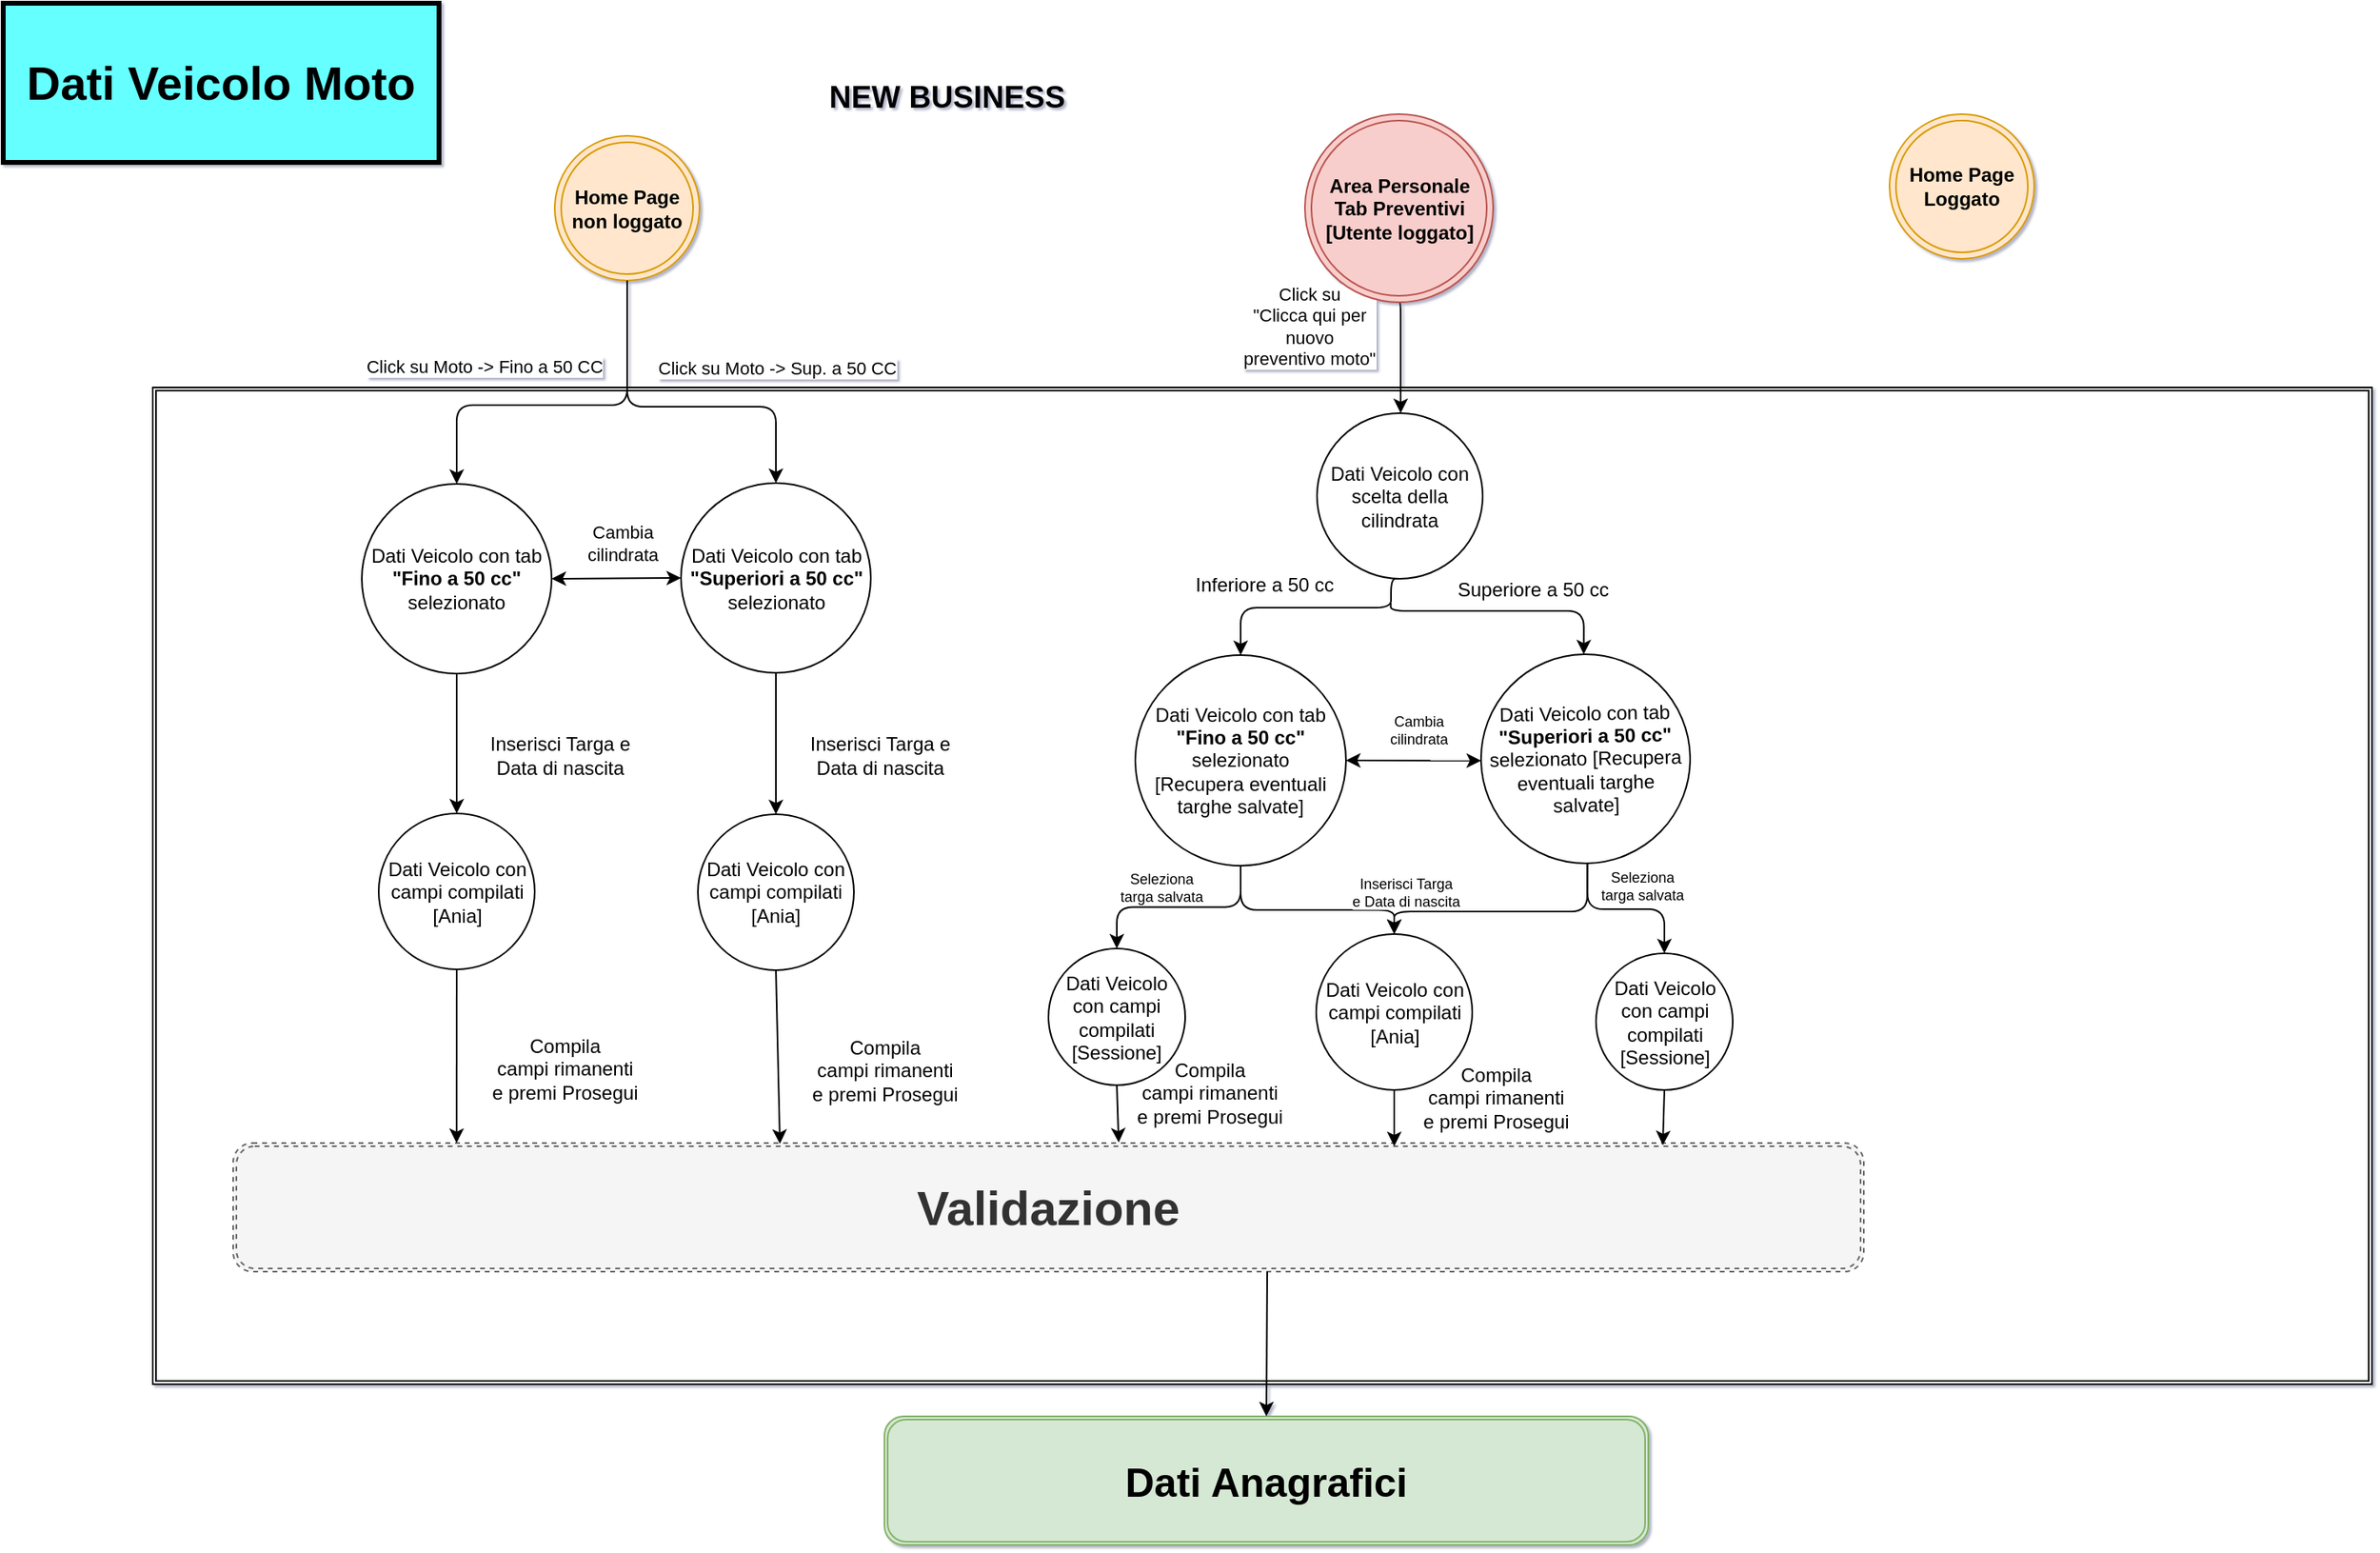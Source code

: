 <mxfile version="10.6.7" type="github"><diagram id="JJi0atK4ak9QtX_G3xx3" name="Page-1"><mxGraphModel dx="2568" dy="584" grid="0" gridSize="10" guides="1" tooltips="1" connect="1" arrows="1" fold="1" page="1" pageScale="1" pageWidth="1654" pageHeight="1169" background="none" math="0" shadow="1"><root><mxCell id="0"/><mxCell id="1" parent="0"/><mxCell id="fJAn6QZTrk5kd5fj208G-4" value="" style="shape=ext;double=1;rounded=0;whiteSpace=wrap;html=1;" parent="1" vertex="1"><mxGeometry x="-1520" y="254" width="1380" height="620" as="geometry"/></mxCell><mxCell id="fJAn6QZTrk5kd5fj208G-1" value="&lt;b&gt;Home Page&lt;br&gt;non loggato&lt;/b&gt;&lt;br&gt;" style="ellipse;shape=doubleEllipse;whiteSpace=wrap;html=1;aspect=fixed;fillColor=#ffe6cc;strokeColor=#d79b00;" parent="1" vertex="1"><mxGeometry x="-1270" y="97.5" width="90" height="90" as="geometry"/></mxCell><mxCell id="fJAn6QZTrk5kd5fj208G-5" value="Dati Veicolo con tab &lt;b&gt;&quot;Fino a 50 cc&quot; &lt;/b&gt;selezionato&lt;br&gt;" style="ellipse;whiteSpace=wrap;html=1;aspect=fixed;" parent="1" vertex="1"><mxGeometry x="-1390" y="314" width="118" height="118" as="geometry"/></mxCell><mxCell id="cSpS1H4KltPHv6ZelQDa-6" value="Dati Veicolo con scelta della cilindrata&lt;br&gt;" style="ellipse;whiteSpace=wrap;html=1;aspect=fixed;" parent="1" vertex="1"><mxGeometry x="-796" y="270" width="103" height="103" as="geometry"/></mxCell><mxCell id="cSpS1H4KltPHv6ZelQDa-8" value="&lt;b&gt;&lt;font style=&quot;font-size: 19px&quot;&gt;NEW BUSINESS&lt;/font&gt;&lt;/b&gt;" style="text;html=1;strokeColor=none;fillColor=none;align=center;verticalAlign=middle;whiteSpace=wrap;rounded=0;" parent="1" vertex="1"><mxGeometry x="-1118" y="64" width="184" height="20" as="geometry"/></mxCell><mxCell id="cSpS1H4KltPHv6ZelQDa-27" value="&lt;b&gt;&lt;font style=&quot;font-size: 30px&quot;&gt;Validazione&lt;/font&gt;&lt;/b&gt;" style="shape=ext;double=1;rounded=1;whiteSpace=wrap;html=1;strokeColor=#666666;dashed=1;shadow=0;glass=0;comic=0;fillColor=#f5f5f5;fontColor=#333333;" parent="1" vertex="1"><mxGeometry x="-1470" y="724" width="1014" height="80" as="geometry"/></mxCell><mxCell id="cSpS1H4KltPHv6ZelQDa-28" value="" style="endArrow=classic;html=1;exitX=0.5;exitY=1;exitDx=0;exitDy=0;entryX=0.5;entryY=0;entryDx=0;entryDy=0;" parent="1" source="fJAn6QZTrk5kd5fj208G-5" target="19JvDWEXzMYu1qSVctNN-4" edge="1"><mxGeometry width="50" height="50" relative="1" as="geometry"><mxPoint x="-1355" y="594.5" as="sourcePoint"/><mxPoint x="-1374" y="700" as="targetPoint"/></mxGeometry></mxCell><mxCell id="cSpS1H4KltPHv6ZelQDa-29" value="Inserisci Targa e &lt;br&gt;Data di nascita" style="text;html=1;resizable=0;points=[];align=center;verticalAlign=middle;labelBackgroundColor=#ffffff;" parent="cSpS1H4KltPHv6ZelQDa-28" vertex="1" connectable="0"><mxGeometry x="-0.075" y="2" relative="1" as="geometry"><mxPoint x="62" y="11" as="offset"/></mxGeometry></mxCell><mxCell id="cSpS1H4KltPHv6ZelQDa-32" value="" style="endArrow=classic;html=1;exitX=0.5;exitY=1;exitDx=0;exitDy=0;edgeStyle=orthogonalEdgeStyle;entryX=0.5;entryY=0;entryDx=0;entryDy=0;" parent="1" source="cSpS1H4KltPHv6ZelQDa-6" target="JfOugRSdUEB6alHewF7S-2" edge="1"><mxGeometry width="50" height="50" relative="1" as="geometry"><mxPoint x="-784" y="433" as="sourcePoint"/><mxPoint x="-800" y="473.833" as="targetPoint"/><Array as="points"><mxPoint x="-750" y="391"/><mxPoint x="-843" y="391"/></Array></mxGeometry></mxCell><mxCell id="cSpS1H4KltPHv6ZelQDa-33" value="Inferiore a 50 cc" style="text;html=1;resizable=0;points=[];align=center;verticalAlign=middle;labelBackgroundColor=#ffffff;" parent="cSpS1H4KltPHv6ZelQDa-32" vertex="1" connectable="0"><mxGeometry x="-0.075" y="2" relative="1" as="geometry"><mxPoint x="-35" y="-16.5" as="offset"/></mxGeometry></mxCell><mxCell id="cSpS1H4KltPHv6ZelQDa-40" value="&lt;b&gt;&lt;font style=&quot;font-size: 25px&quot;&gt;Dati Anagrafici&lt;/font&gt;&lt;/b&gt;" style="shape=ext;double=1;rounded=1;whiteSpace=wrap;html=1;fillColor=#d5e8d4;strokeColor=#82b366;" parent="1" vertex="1"><mxGeometry x="-1065" y="894" width="475" height="80" as="geometry"/></mxCell><mxCell id="cSpS1H4KltPHv6ZelQDa-41" value="" style="endArrow=classic;html=1;entryX=0.5;entryY=0;entryDx=0;entryDy=0;" parent="1" target="cSpS1H4KltPHv6ZelQDa-40" edge="1"><mxGeometry width="50" height="50" relative="1" as="geometry"><mxPoint x="-827" y="804" as="sourcePoint"/><mxPoint x="-960" y="814" as="targetPoint"/></mxGeometry></mxCell><mxCell id="ZWPn5U4pZdqaBpn7iLRA-13" value="" style="endArrow=classic;html=1;exitX=0.5;exitY=1;exitDx=0;exitDy=0;edgeStyle=orthogonalEdgeStyle;entryX=0.5;entryY=0;entryDx=0;entryDy=0;" parent="1" target="JfOugRSdUEB6alHewF7S-3" edge="1"><mxGeometry width="50" height="50" relative="1" as="geometry"><mxPoint x="-750.167" y="388" as="sourcePoint"/><mxPoint x="-676" y="458" as="targetPoint"/><Array as="points"><mxPoint x="-750" y="393"/><mxPoint x="-630" y="393"/></Array></mxGeometry></mxCell><mxCell id="ZWPn5U4pZdqaBpn7iLRA-14" value="Superiore a 50 cc" style="text;html=1;resizable=0;points=[];align=center;verticalAlign=middle;labelBackgroundColor=#ffffff;" parent="ZWPn5U4pZdqaBpn7iLRA-13" vertex="1" connectable="0"><mxGeometry x="-0.075" y="2" relative="1" as="geometry"><mxPoint x="22" y="-11" as="offset"/></mxGeometry></mxCell><mxCell id="ZWPn5U4pZdqaBpn7iLRA-20" value="&lt;b&gt;&lt;font style=&quot;font-size: 29px&quot;&gt;Dati Veicolo Moto&lt;/font&gt;&lt;/b&gt;" style="text;html=1;strokeColor=#000000;fillColor=#66FFFF;align=center;verticalAlign=middle;whiteSpace=wrap;rounded=0;shadow=0;glass=0;comic=0;strokeWidth=3;" parent="1" vertex="1"><mxGeometry x="-1613" y="15" width="271" height="99" as="geometry"/></mxCell><mxCell id="19JvDWEXzMYu1qSVctNN-3" value="Click su Moto -&amp;gt; Fino a 50 CC" style="endArrow=classic;html=1;labelBackgroundColor=#ffffff;strokeColor=#000000;fontColor=#000000;exitX=0.5;exitY=1;exitDx=0;exitDy=0;entryX=0.5;entryY=0;entryDx=0;entryDy=0;edgeStyle=orthogonalEdgeStyle;" parent="1" source="fJAn6QZTrk5kd5fj208G-1" target="fJAn6QZTrk5kd5fj208G-5" edge="1"><mxGeometry x="0.435" y="-24" width="50" height="50" relative="1" as="geometry"><mxPoint x="-1402" y="223" as="sourcePoint"/><mxPoint x="-1396" y="193" as="targetPoint"/><mxPoint as="offset"/><Array as="points"><mxPoint x="-1225" y="265"/><mxPoint x="-1331" y="265"/></Array></mxGeometry></mxCell><mxCell id="19JvDWEXzMYu1qSVctNN-4" value="Dati Veicolo con campi compilati [Ania]" style="ellipse;whiteSpace=wrap;html=1;aspect=fixed;fontColor=#000000;" parent="1" vertex="1"><mxGeometry x="-1379.5" y="519" width="97" height="97" as="geometry"/></mxCell><mxCell id="19JvDWEXzMYu1qSVctNN-5" value="" style="endArrow=classic;html=1;exitX=0.5;exitY=1;exitDx=0;exitDy=0;entryX=0.137;entryY=0;entryDx=0;entryDy=0;entryPerimeter=0;" parent="1" source="19JvDWEXzMYu1qSVctNN-4" target="cSpS1H4KltPHv6ZelQDa-27" edge="1"><mxGeometry width="50" height="50" relative="1" as="geometry"><mxPoint x="-1075" y="454" as="sourcePoint"/><mxPoint x="-1072" y="731" as="targetPoint"/></mxGeometry></mxCell><mxCell id="19JvDWEXzMYu1qSVctNN-6" value="Compila &lt;br&gt;campi rimanenti &lt;br&gt;e premi Prosegui" style="text;html=1;resizable=0;points=[];align=center;verticalAlign=middle;labelBackgroundColor=#ffffff;" parent="19JvDWEXzMYu1qSVctNN-5" vertex="1" connectable="0"><mxGeometry x="-0.317" y="-4" relative="1" as="geometry"><mxPoint x="70.5" y="25" as="offset"/></mxGeometry></mxCell><mxCell id="19JvDWEXzMYu1qSVctNN-7" value="Dati Veicolo con tab &lt;b&gt;&quot;Superiori a 50 cc&quot; &lt;/b&gt;selezionato&lt;br&gt;" style="ellipse;whiteSpace=wrap;html=1;aspect=fixed;" parent="1" vertex="1"><mxGeometry x="-1191.5" y="313.5" width="118" height="118" as="geometry"/></mxCell><mxCell id="19JvDWEXzMYu1qSVctNN-8" value="" style="endArrow=classic;html=1;exitX=0.5;exitY=1;exitDx=0;exitDy=0;entryX=0.5;entryY=0;entryDx=0;entryDy=0;" parent="1" source="19JvDWEXzMYu1qSVctNN-7" target="19JvDWEXzMYu1qSVctNN-11" edge="1"><mxGeometry width="50" height="50" relative="1" as="geometry"><mxPoint x="-1205" y="595" as="sourcePoint"/><mxPoint x="-1224" y="700.5" as="targetPoint"/></mxGeometry></mxCell><mxCell id="19JvDWEXzMYu1qSVctNN-9" value="Inserisci Targa e &lt;br&gt;Data di nascita" style="text;html=1;resizable=0;points=[];align=center;verticalAlign=middle;labelBackgroundColor=#ffffff;" parent="19JvDWEXzMYu1qSVctNN-8" vertex="1" connectable="0"><mxGeometry x="-0.075" y="2" relative="1" as="geometry"><mxPoint x="62" y="11" as="offset"/></mxGeometry></mxCell><mxCell id="19JvDWEXzMYu1qSVctNN-10" value="Click su Moto -&amp;gt; Sup. a 50 CC" style="endArrow=classic;html=1;labelBackgroundColor=#ffffff;strokeColor=#000000;fontColor=#000000;exitX=0.5;exitY=1;exitDx=0;exitDy=0;entryX=0.5;entryY=0;entryDx=0;entryDy=0;edgeStyle=orthogonalEdgeStyle;" parent="1" source="fJAn6QZTrk5kd5fj208G-1" target="19JvDWEXzMYu1qSVctNN-7" edge="1"><mxGeometry x="0.564" y="24" width="50" height="50" relative="1" as="geometry"><mxPoint x="-1103" y="188" as="sourcePoint"/><mxPoint x="-1274" y="193" as="targetPoint"/><mxPoint x="-24" y="-24" as="offset"/><Array as="points"><mxPoint x="-1225" y="266"/><mxPoint x="-1132" y="266"/></Array></mxGeometry></mxCell><mxCell id="19JvDWEXzMYu1qSVctNN-11" value="Dati Veicolo con campi compilati [Ania]" style="ellipse;whiteSpace=wrap;html=1;aspect=fixed;fontColor=#000000;" parent="1" vertex="1"><mxGeometry x="-1181" y="519.5" width="97" height="97" as="geometry"/></mxCell><mxCell id="19JvDWEXzMYu1qSVctNN-12" value="" style="endArrow=classic;html=1;exitX=0.5;exitY=1;exitDx=0;exitDy=0;entryX=0.308;entryY=0;entryDx=0;entryDy=0;entryPerimeter=0;" parent="1" source="19JvDWEXzMYu1qSVctNN-11" edge="1"><mxGeometry width="50" height="50" relative="1" as="geometry"><mxPoint x="-925" y="454.5" as="sourcePoint"/><mxPoint x="-1130" y="724.5" as="targetPoint"/></mxGeometry></mxCell><mxCell id="19JvDWEXzMYu1qSVctNN-13" value="Compila &lt;br&gt;campi rimanenti &lt;br&gt;e premi Prosegui" style="text;html=1;resizable=0;points=[];align=center;verticalAlign=middle;labelBackgroundColor=#ffffff;" parent="19JvDWEXzMYu1qSVctNN-12" vertex="1" connectable="0"><mxGeometry x="-0.317" y="-4" relative="1" as="geometry"><mxPoint x="70.5" y="25" as="offset"/></mxGeometry></mxCell><mxCell id="19JvDWEXzMYu1qSVctNN-17" value="Cambia &lt;br&gt;cilindrata" style="endArrow=classic;startArrow=classic;html=1;labelBackgroundColor=#ffffff;strokeColor=#000000;fontColor=#000000;entryX=0;entryY=0.5;entryDx=0;entryDy=0;exitX=1;exitY=0.5;exitDx=0;exitDy=0;" parent="1" source="fJAn6QZTrk5kd5fj208G-5" target="19JvDWEXzMYu1qSVctNN-7" edge="1"><mxGeometry x="0.104" y="22" width="50" height="50" relative="1" as="geometry"><mxPoint x="-1256" y="407" as="sourcePoint"/><mxPoint x="-1206" y="357" as="targetPoint"/><mxPoint as="offset"/></mxGeometry></mxCell><mxCell id="JfOugRSdUEB6alHewF7S-2" value="Dati Veicolo con tab &lt;b&gt;&quot;Fino a 50 cc&quot; &lt;/b&gt;selezionato&lt;br&gt;[Recupera eventuali targhe salvate]&lt;br&gt;" style="ellipse;whiteSpace=wrap;html=1;aspect=fixed;" vertex="1" parent="1"><mxGeometry x="-909" y="420.5" width="131" height="131" as="geometry"/></mxCell><mxCell id="JfOugRSdUEB6alHewF7S-3" value="Dati Veicolo con tab &lt;b&gt;&quot;Superiori a 50 cc&quot; &lt;/b&gt;selezionato [Recupera eventuali targhe salvate]&lt;br&gt;" style="ellipse;whiteSpace=wrap;html=1;aspect=fixed;rotation=-1;" vertex="1" parent="1"><mxGeometry x="-694" y="420" width="130" height="130" as="geometry"/></mxCell><mxCell id="JfOugRSdUEB6alHewF7S-5" value="" style="endArrow=classic;html=1;exitX=0.5;exitY=1;exitDx=0;exitDy=0;entryX=0.5;entryY=0;entryDx=0;entryDy=0;edgeStyle=orthogonalEdgeStyle;" edge="1" parent="1" target="JfOugRSdUEB6alHewF7S-7" source="JfOugRSdUEB6alHewF7S-2"><mxGeometry width="50" height="50" relative="1" as="geometry"><mxPoint x="-1032.667" y="417.333" as="sourcePoint"/><mxPoint x="-1124" y="686.5" as="targetPoint"/><Array as="points"><mxPoint x="-843" y="579"/><mxPoint x="-748" y="579"/></Array></mxGeometry></mxCell><mxCell id="JfOugRSdUEB6alHewF7S-6" value="Inserisci Targa &lt;br&gt;e Data di nascita" style="text;html=1;resizable=0;points=[];align=center;verticalAlign=middle;labelBackgroundColor=#ffffff;spacing=2;fontSize=9;" vertex="1" connectable="0" parent="JfOugRSdUEB6alHewF7S-5"><mxGeometry x="-0.075" y="2" relative="1" as="geometry"><mxPoint x="65.5" y="-9.5" as="offset"/></mxGeometry></mxCell><mxCell id="JfOugRSdUEB6alHewF7S-8" value="" style="endArrow=classic;html=1;exitX=0.5;exitY=1;exitDx=0;exitDy=0;" edge="1" parent="1" source="JfOugRSdUEB6alHewF7S-7"><mxGeometry width="50" height="50" relative="1" as="geometry"><mxPoint x="-825" y="440.5" as="sourcePoint"/><mxPoint x="-748" y="726" as="targetPoint"/></mxGeometry></mxCell><mxCell id="JfOugRSdUEB6alHewF7S-9" value="Compila &lt;br&gt;campi rimanenti &lt;br&gt;e premi Prosegui" style="text;html=1;resizable=0;points=[];align=center;verticalAlign=middle;labelBackgroundColor=#ffffff;" vertex="1" connectable="0" parent="JfOugRSdUEB6alHewF7S-8"><mxGeometry x="-0.317" y="-4" relative="1" as="geometry"><mxPoint x="67" y="-7" as="offset"/></mxGeometry></mxCell><mxCell id="JfOugRSdUEB6alHewF7S-12" value="" style="endArrow=classic;html=1;labelBackgroundColor=#ffffff;strokeColor=#000000;fontColor=#000000;exitX=0.5;exitY=1;exitDx=0;exitDy=0;entryX=0.5;entryY=0;entryDx=0;entryDy=0;edgeStyle=orthogonalEdgeStyle;" edge="1" parent="1" source="JfOugRSdUEB6alHewF7S-3" target="JfOugRSdUEB6alHewF7S-7"><mxGeometry width="50" height="50" relative="1" as="geometry"><mxPoint x="-643" y="646" as="sourcePoint"/><mxPoint x="-593" y="596" as="targetPoint"/><Array as="points"><mxPoint x="-627" y="580"/><mxPoint x="-748" y="580"/></Array></mxGeometry></mxCell><mxCell id="JfOugRSdUEB6alHewF7S-7" value="Dati Veicolo con campi compilati [Ania]" style="ellipse;whiteSpace=wrap;html=1;aspect=fixed;fontColor=#000000;" vertex="1" parent="1"><mxGeometry x="-796.5" y="594" width="97" height="97" as="geometry"/></mxCell><mxCell id="JfOugRSdUEB6alHewF7S-13" value="Cambia&lt;br&gt;cilindrata&lt;br&gt;" style="endArrow=classic;startArrow=classic;html=1;labelBackgroundColor=#ffffff;strokeColor=#000000;fontSize=9;fontColor=#000000;exitX=1;exitY=0.5;exitDx=0;exitDy=0;entryX=0;entryY=0.5;entryDx=0;entryDy=0;" edge="1" parent="1" source="JfOugRSdUEB6alHewF7S-2" target="JfOugRSdUEB6alHewF7S-3"><mxGeometry x="0.077" y="19" width="50" height="50" relative="1" as="geometry"><mxPoint x="-759" y="551" as="sourcePoint"/><mxPoint x="-709" y="501" as="targetPoint"/><mxPoint as="offset"/></mxGeometry></mxCell><mxCell id="JfOugRSdUEB6alHewF7S-14" value="" style="endArrow=classic;html=1;labelBackgroundColor=#ffffff;strokeColor=#000000;fontSize=9;fontColor=#000000;exitX=0.5;exitY=1;exitDx=0;exitDy=0;entryX=0.5;entryY=0;entryDx=0;entryDy=0;edgeStyle=orthogonalEdgeStyle;" edge="1" parent="1" source="JfOugRSdUEB6alHewF7S-2" target="JfOugRSdUEB6alHewF7S-15"><mxGeometry width="50" height="50" relative="1" as="geometry"><mxPoint x="-891" y="634" as="sourcePoint"/><mxPoint x="-841" y="576" as="targetPoint"/></mxGeometry></mxCell><mxCell id="JfOugRSdUEB6alHewF7S-16" value="Seleziona &lt;br&gt;targa salvata" style="text;html=1;resizable=0;points=[];align=center;verticalAlign=middle;labelBackgroundColor=#ffffff;fontSize=9;fontColor=#000000;" vertex="1" connectable="0" parent="JfOugRSdUEB6alHewF7S-14"><mxGeometry x="0.127" y="-1" relative="1" as="geometry"><mxPoint x="-3.5" y="-12" as="offset"/></mxGeometry></mxCell><mxCell id="JfOugRSdUEB6alHewF7S-18" value="" style="endArrow=classic;html=1;exitX=0.5;exitY=1;exitDx=0;exitDy=0;entryX=0.645;entryY=-0.002;entryDx=0;entryDy=0;entryPerimeter=0;" edge="1" parent="1" source="JfOugRSdUEB6alHewF7S-15"><mxGeometry width="50" height="50" relative="1" as="geometry"><mxPoint x="-738.333" y="701.333" as="sourcePoint"/><mxPoint x="-919.333" y="723.667" as="targetPoint"/></mxGeometry></mxCell><mxCell id="JfOugRSdUEB6alHewF7S-19" value="Compila &lt;br&gt;campi rimanenti &lt;br&gt;e premi Prosegui" style="text;html=1;resizable=0;points=[];align=center;verticalAlign=middle;labelBackgroundColor=#ffffff;" vertex="1" connectable="0" parent="JfOugRSdUEB6alHewF7S-18"><mxGeometry x="-0.317" y="-4" relative="1" as="geometry"><mxPoint x="61" y="-7" as="offset"/></mxGeometry></mxCell><mxCell id="JfOugRSdUEB6alHewF7S-15" value="&lt;font style=&quot;font-size: 12px&quot;&gt;Dati Veicolo con campi compilati [Sessione]&lt;/font&gt;" style="ellipse;whiteSpace=wrap;html=1;aspect=fixed;fontSize=9;fontColor=#000000;" vertex="1" parent="1"><mxGeometry x="-963" y="603" width="85" height="85" as="geometry"/></mxCell><mxCell id="JfOugRSdUEB6alHewF7S-21" value="" style="endArrow=classic;html=1;labelBackgroundColor=#ffffff;strokeColor=#000000;fontSize=9;fontColor=#000000;exitX=0.5;exitY=1;exitDx=0;exitDy=0;entryX=0.5;entryY=0;entryDx=0;entryDy=0;edgeStyle=orthogonalEdgeStyle;" edge="1" parent="1" target="JfOugRSdUEB6alHewF7S-25" source="JfOugRSdUEB6alHewF7S-3"><mxGeometry width="50" height="50" relative="1" as="geometry"><mxPoint x="-389.333" y="538.833" as="sourcePoint"/><mxPoint x="-387" y="563.5" as="targetPoint"/></mxGeometry></mxCell><mxCell id="JfOugRSdUEB6alHewF7S-22" value="Seleziona &lt;br&gt;targa salvata" style="text;html=1;resizable=0;points=[];align=center;verticalAlign=middle;labelBackgroundColor=#ffffff;fontSize=9;fontColor=#000000;" vertex="1" connectable="0" parent="JfOugRSdUEB6alHewF7S-21"><mxGeometry x="0.127" y="-1" relative="1" as="geometry"><mxPoint x="4" y="-16" as="offset"/></mxGeometry></mxCell><mxCell id="JfOugRSdUEB6alHewF7S-23" value="" style="endArrow=classic;html=1;exitX=0.5;exitY=1;exitDx=0;exitDy=0;entryX=0.98;entryY=0.025;entryDx=0;entryDy=0;entryPerimeter=0;" edge="1" parent="1" source="JfOugRSdUEB6alHewF7S-25"><mxGeometry width="50" height="50" relative="1" as="geometry"><mxPoint x="-284.333" y="688.833" as="sourcePoint"/><mxPoint x="-581" y="725.333" as="targetPoint"/></mxGeometry></mxCell><mxCell id="JfOugRSdUEB6alHewF7S-25" value="&lt;font style=&quot;font-size: 12px&quot;&gt;Dati Veicolo con campi compilati [Sessione]&lt;/font&gt;" style="ellipse;whiteSpace=wrap;html=1;aspect=fixed;fontSize=9;fontColor=#000000;" vertex="1" parent="1"><mxGeometry x="-622.5" y="606" width="85" height="85" as="geometry"/></mxCell><mxCell id="JfOugRSdUEB6alHewF7S-28" value="&lt;b&gt;Home Page&lt;br&gt;Loggato&lt;/b&gt;&lt;br&gt;" style="ellipse;shape=doubleEllipse;whiteSpace=wrap;html=1;aspect=fixed;fillColor=#ffe6cc;strokeColor=#d79b00;" vertex="1" parent="1"><mxGeometry x="-440" y="84" width="90" height="90" as="geometry"/></mxCell><mxCell id="cSpS1H4KltPHv6ZelQDa-5" value="Click su&lt;br&gt;&quot;Clicca qui per &lt;br&gt;nuovo &lt;br&gt;preventivo moto&quot;&lt;br&gt;" style="edgeStyle=elbowEdgeStyle;elbow=horizontal;endArrow=classic;html=1;entryX=0.5;entryY=0;entryDx=0;entryDy=0;exitX=0.5;exitY=1;exitDx=0;exitDy=0;" parent="1" source="cSpS1H4KltPHv6ZelQDa-4" target="cSpS1H4KltPHv6ZelQDa-6" edge="1"><mxGeometry x="-0.566" y="-57" width="50" height="50" relative="1" as="geometry"><mxPoint x="-742" y="196" as="sourcePoint"/><mxPoint x="-709" y="222" as="targetPoint"/><Array as="points"><mxPoint x="-744" y="236"/></Array><mxPoint as="offset"/></mxGeometry></mxCell><mxCell id="cSpS1H4KltPHv6ZelQDa-4" value="&lt;b&gt;Area Personale&lt;br&gt;Tab Preventivi&lt;br&gt;[Utente loggato]&lt;/b&gt;&lt;br&gt;" style="ellipse;shape=doubleEllipse;whiteSpace=wrap;html=1;aspect=fixed;fillColor=#f8cecc;strokeColor=#b85450;" parent="1" vertex="1"><mxGeometry x="-803.5" y="84" width="117" height="117" as="geometry"/></mxCell></root></mxGraphModel></diagram></mxfile>